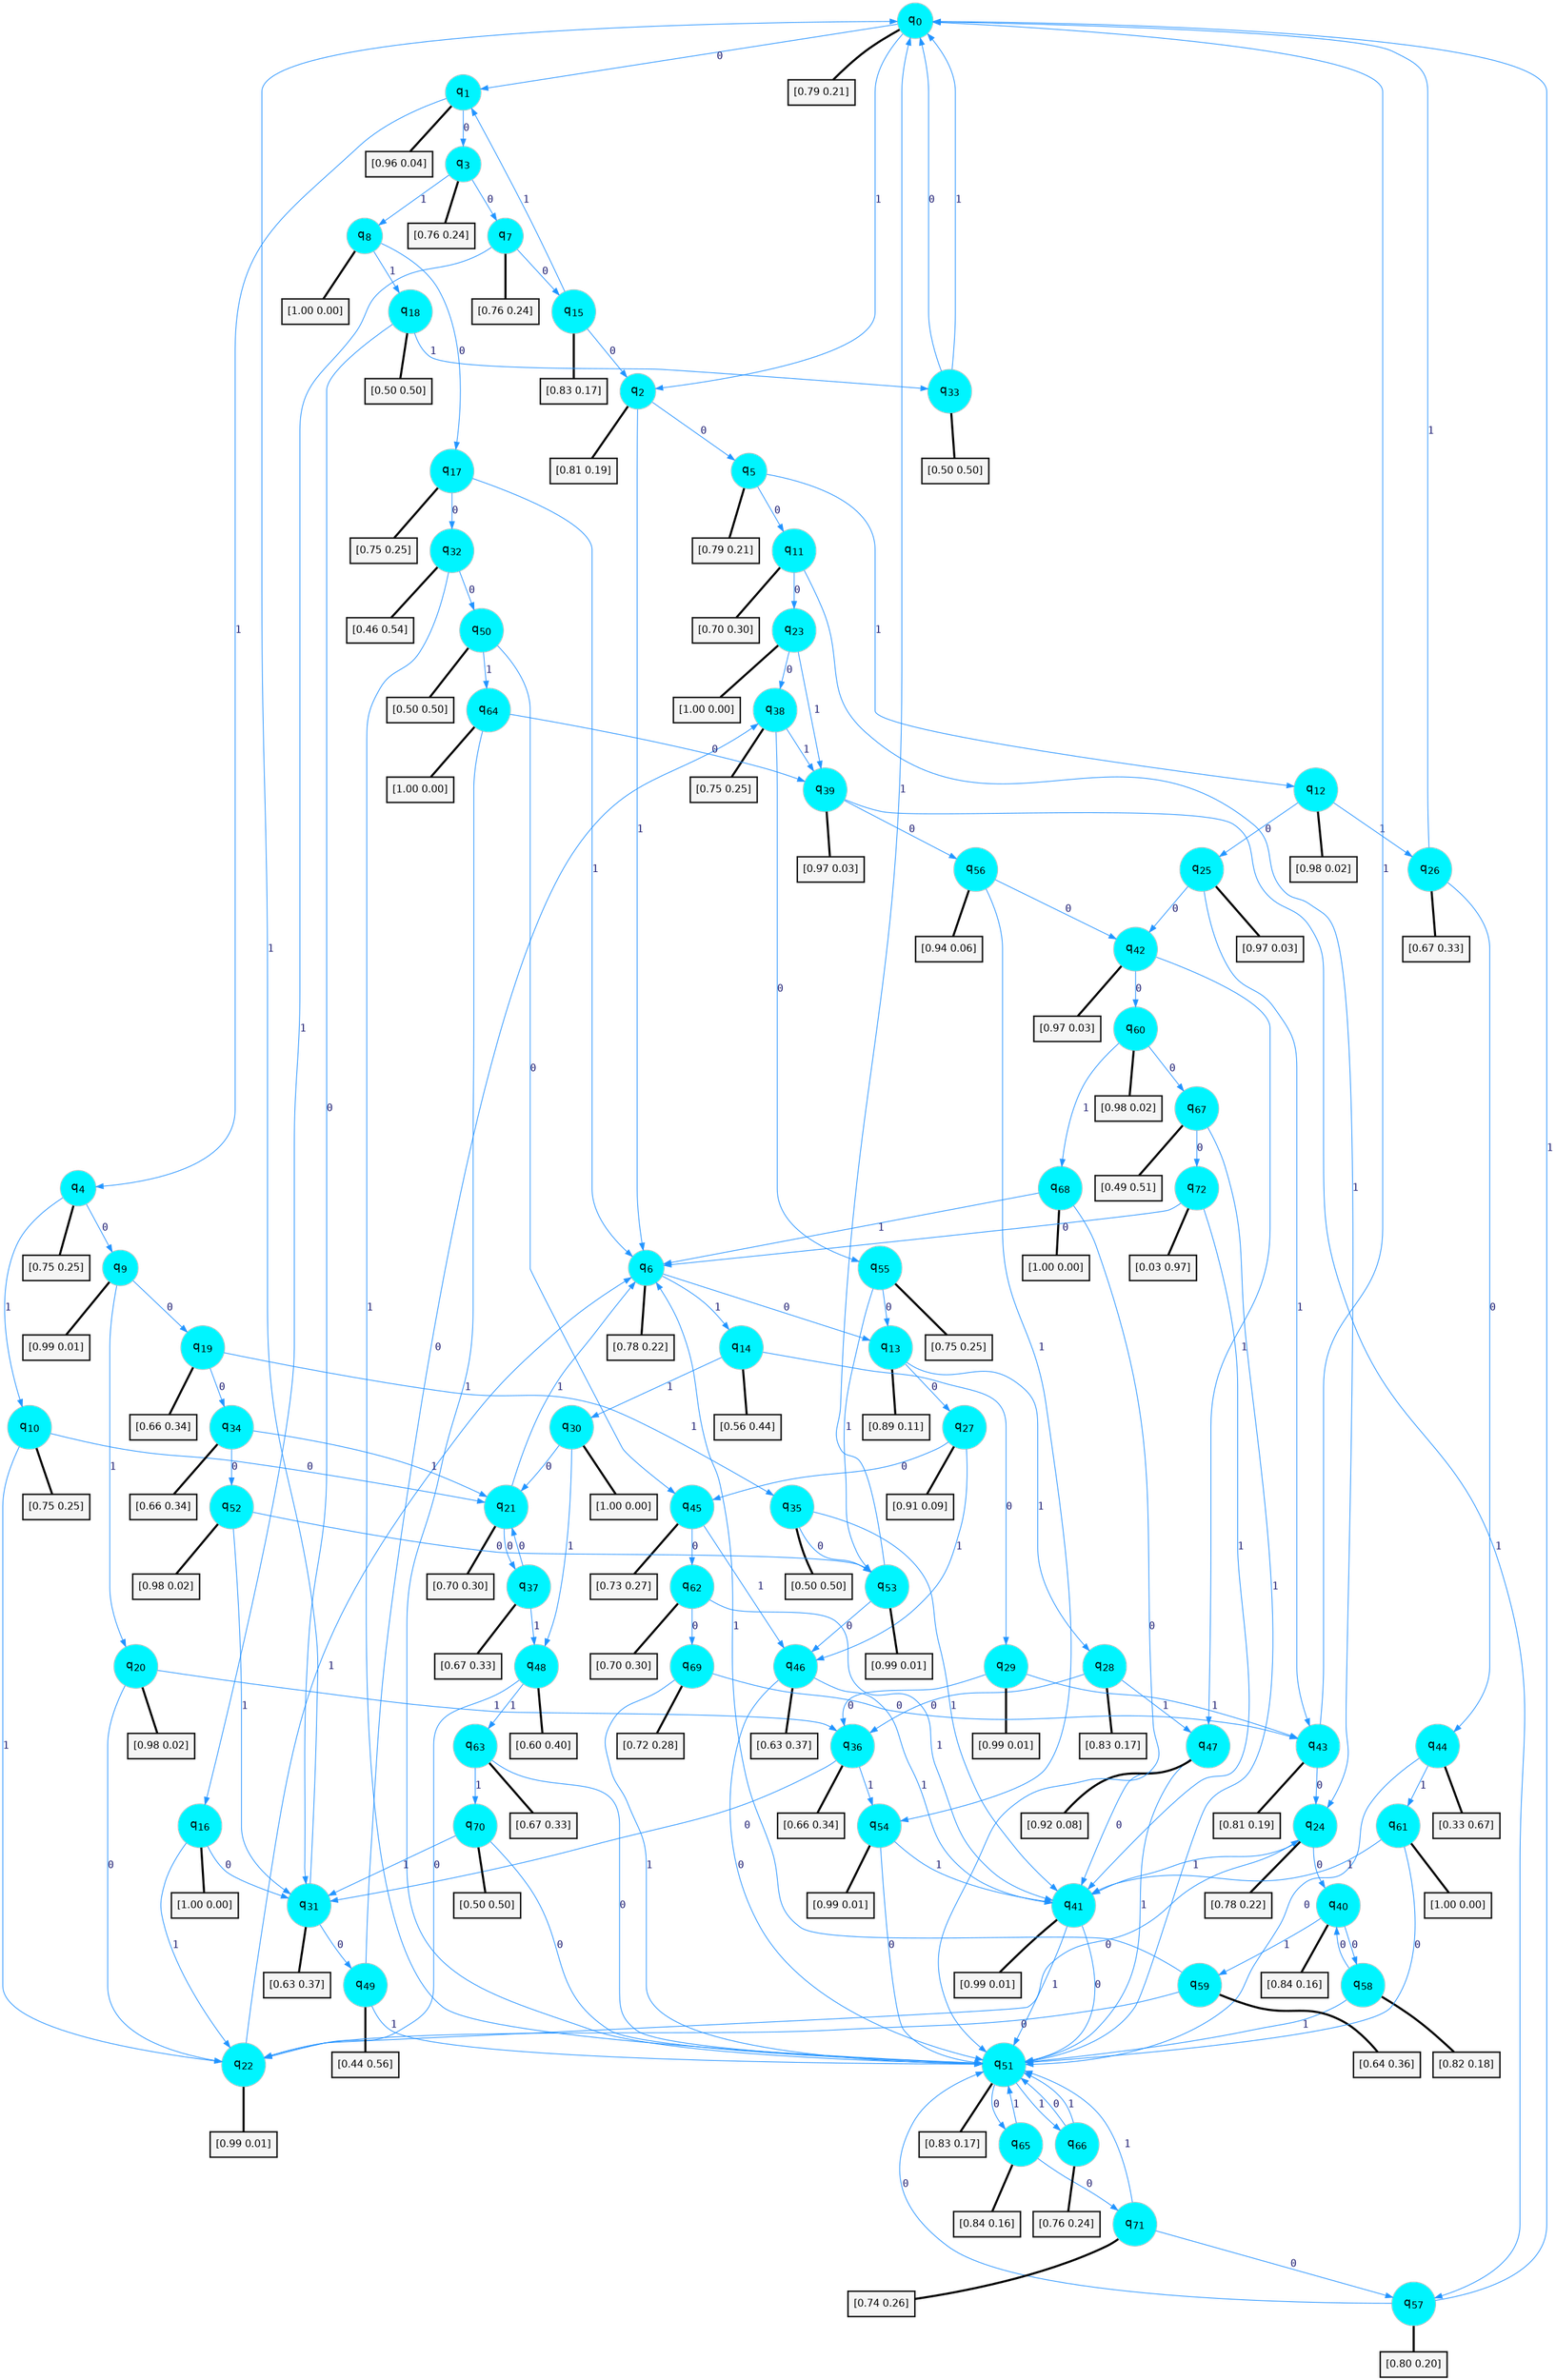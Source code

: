 digraph G {
graph [
bgcolor=transparent, dpi=300, rankdir=TD, size="40,25"];
node [
color=gray, fillcolor=turquoise1, fontcolor=black, fontname=Helvetica, fontsize=16, fontweight=bold, shape=circle, style=filled];
edge [
arrowsize=1, color=dodgerblue1, fontcolor=midnightblue, fontname=courier, fontweight=bold, penwidth=1, style=solid, weight=20];
0[label=<q<SUB>0</SUB>>];
1[label=<q<SUB>1</SUB>>];
2[label=<q<SUB>2</SUB>>];
3[label=<q<SUB>3</SUB>>];
4[label=<q<SUB>4</SUB>>];
5[label=<q<SUB>5</SUB>>];
6[label=<q<SUB>6</SUB>>];
7[label=<q<SUB>7</SUB>>];
8[label=<q<SUB>8</SUB>>];
9[label=<q<SUB>9</SUB>>];
10[label=<q<SUB>10</SUB>>];
11[label=<q<SUB>11</SUB>>];
12[label=<q<SUB>12</SUB>>];
13[label=<q<SUB>13</SUB>>];
14[label=<q<SUB>14</SUB>>];
15[label=<q<SUB>15</SUB>>];
16[label=<q<SUB>16</SUB>>];
17[label=<q<SUB>17</SUB>>];
18[label=<q<SUB>18</SUB>>];
19[label=<q<SUB>19</SUB>>];
20[label=<q<SUB>20</SUB>>];
21[label=<q<SUB>21</SUB>>];
22[label=<q<SUB>22</SUB>>];
23[label=<q<SUB>23</SUB>>];
24[label=<q<SUB>24</SUB>>];
25[label=<q<SUB>25</SUB>>];
26[label=<q<SUB>26</SUB>>];
27[label=<q<SUB>27</SUB>>];
28[label=<q<SUB>28</SUB>>];
29[label=<q<SUB>29</SUB>>];
30[label=<q<SUB>30</SUB>>];
31[label=<q<SUB>31</SUB>>];
32[label=<q<SUB>32</SUB>>];
33[label=<q<SUB>33</SUB>>];
34[label=<q<SUB>34</SUB>>];
35[label=<q<SUB>35</SUB>>];
36[label=<q<SUB>36</SUB>>];
37[label=<q<SUB>37</SUB>>];
38[label=<q<SUB>38</SUB>>];
39[label=<q<SUB>39</SUB>>];
40[label=<q<SUB>40</SUB>>];
41[label=<q<SUB>41</SUB>>];
42[label=<q<SUB>42</SUB>>];
43[label=<q<SUB>43</SUB>>];
44[label=<q<SUB>44</SUB>>];
45[label=<q<SUB>45</SUB>>];
46[label=<q<SUB>46</SUB>>];
47[label=<q<SUB>47</SUB>>];
48[label=<q<SUB>48</SUB>>];
49[label=<q<SUB>49</SUB>>];
50[label=<q<SUB>50</SUB>>];
51[label=<q<SUB>51</SUB>>];
52[label=<q<SUB>52</SUB>>];
53[label=<q<SUB>53</SUB>>];
54[label=<q<SUB>54</SUB>>];
55[label=<q<SUB>55</SUB>>];
56[label=<q<SUB>56</SUB>>];
57[label=<q<SUB>57</SUB>>];
58[label=<q<SUB>58</SUB>>];
59[label=<q<SUB>59</SUB>>];
60[label=<q<SUB>60</SUB>>];
61[label=<q<SUB>61</SUB>>];
62[label=<q<SUB>62</SUB>>];
63[label=<q<SUB>63</SUB>>];
64[label=<q<SUB>64</SUB>>];
65[label=<q<SUB>65</SUB>>];
66[label=<q<SUB>66</SUB>>];
67[label=<q<SUB>67</SUB>>];
68[label=<q<SUB>68</SUB>>];
69[label=<q<SUB>69</SUB>>];
70[label=<q<SUB>70</SUB>>];
71[label=<q<SUB>71</SUB>>];
72[label=<q<SUB>72</SUB>>];
73[label="[0.79 0.21]", shape=box,fontcolor=black, fontname=Helvetica, fontsize=14, penwidth=2, fillcolor=whitesmoke,color=black];
74[label="[0.96 0.04]", shape=box,fontcolor=black, fontname=Helvetica, fontsize=14, penwidth=2, fillcolor=whitesmoke,color=black];
75[label="[0.81 0.19]", shape=box,fontcolor=black, fontname=Helvetica, fontsize=14, penwidth=2, fillcolor=whitesmoke,color=black];
76[label="[0.76 0.24]", shape=box,fontcolor=black, fontname=Helvetica, fontsize=14, penwidth=2, fillcolor=whitesmoke,color=black];
77[label="[0.75 0.25]", shape=box,fontcolor=black, fontname=Helvetica, fontsize=14, penwidth=2, fillcolor=whitesmoke,color=black];
78[label="[0.79 0.21]", shape=box,fontcolor=black, fontname=Helvetica, fontsize=14, penwidth=2, fillcolor=whitesmoke,color=black];
79[label="[0.78 0.22]", shape=box,fontcolor=black, fontname=Helvetica, fontsize=14, penwidth=2, fillcolor=whitesmoke,color=black];
80[label="[0.76 0.24]", shape=box,fontcolor=black, fontname=Helvetica, fontsize=14, penwidth=2, fillcolor=whitesmoke,color=black];
81[label="[1.00 0.00]", shape=box,fontcolor=black, fontname=Helvetica, fontsize=14, penwidth=2, fillcolor=whitesmoke,color=black];
82[label="[0.99 0.01]", shape=box,fontcolor=black, fontname=Helvetica, fontsize=14, penwidth=2, fillcolor=whitesmoke,color=black];
83[label="[0.75 0.25]", shape=box,fontcolor=black, fontname=Helvetica, fontsize=14, penwidth=2, fillcolor=whitesmoke,color=black];
84[label="[0.70 0.30]", shape=box,fontcolor=black, fontname=Helvetica, fontsize=14, penwidth=2, fillcolor=whitesmoke,color=black];
85[label="[0.98 0.02]", shape=box,fontcolor=black, fontname=Helvetica, fontsize=14, penwidth=2, fillcolor=whitesmoke,color=black];
86[label="[0.89 0.11]", shape=box,fontcolor=black, fontname=Helvetica, fontsize=14, penwidth=2, fillcolor=whitesmoke,color=black];
87[label="[0.56 0.44]", shape=box,fontcolor=black, fontname=Helvetica, fontsize=14, penwidth=2, fillcolor=whitesmoke,color=black];
88[label="[0.83 0.17]", shape=box,fontcolor=black, fontname=Helvetica, fontsize=14, penwidth=2, fillcolor=whitesmoke,color=black];
89[label="[1.00 0.00]", shape=box,fontcolor=black, fontname=Helvetica, fontsize=14, penwidth=2, fillcolor=whitesmoke,color=black];
90[label="[0.75 0.25]", shape=box,fontcolor=black, fontname=Helvetica, fontsize=14, penwidth=2, fillcolor=whitesmoke,color=black];
91[label="[0.50 0.50]", shape=box,fontcolor=black, fontname=Helvetica, fontsize=14, penwidth=2, fillcolor=whitesmoke,color=black];
92[label="[0.66 0.34]", shape=box,fontcolor=black, fontname=Helvetica, fontsize=14, penwidth=2, fillcolor=whitesmoke,color=black];
93[label="[0.98 0.02]", shape=box,fontcolor=black, fontname=Helvetica, fontsize=14, penwidth=2, fillcolor=whitesmoke,color=black];
94[label="[0.70 0.30]", shape=box,fontcolor=black, fontname=Helvetica, fontsize=14, penwidth=2, fillcolor=whitesmoke,color=black];
95[label="[0.99 0.01]", shape=box,fontcolor=black, fontname=Helvetica, fontsize=14, penwidth=2, fillcolor=whitesmoke,color=black];
96[label="[1.00 0.00]", shape=box,fontcolor=black, fontname=Helvetica, fontsize=14, penwidth=2, fillcolor=whitesmoke,color=black];
97[label="[0.78 0.22]", shape=box,fontcolor=black, fontname=Helvetica, fontsize=14, penwidth=2, fillcolor=whitesmoke,color=black];
98[label="[0.97 0.03]", shape=box,fontcolor=black, fontname=Helvetica, fontsize=14, penwidth=2, fillcolor=whitesmoke,color=black];
99[label="[0.67 0.33]", shape=box,fontcolor=black, fontname=Helvetica, fontsize=14, penwidth=2, fillcolor=whitesmoke,color=black];
100[label="[0.91 0.09]", shape=box,fontcolor=black, fontname=Helvetica, fontsize=14, penwidth=2, fillcolor=whitesmoke,color=black];
101[label="[0.83 0.17]", shape=box,fontcolor=black, fontname=Helvetica, fontsize=14, penwidth=2, fillcolor=whitesmoke,color=black];
102[label="[0.99 0.01]", shape=box,fontcolor=black, fontname=Helvetica, fontsize=14, penwidth=2, fillcolor=whitesmoke,color=black];
103[label="[1.00 0.00]", shape=box,fontcolor=black, fontname=Helvetica, fontsize=14, penwidth=2, fillcolor=whitesmoke,color=black];
104[label="[0.63 0.37]", shape=box,fontcolor=black, fontname=Helvetica, fontsize=14, penwidth=2, fillcolor=whitesmoke,color=black];
105[label="[0.46 0.54]", shape=box,fontcolor=black, fontname=Helvetica, fontsize=14, penwidth=2, fillcolor=whitesmoke,color=black];
106[label="[0.50 0.50]", shape=box,fontcolor=black, fontname=Helvetica, fontsize=14, penwidth=2, fillcolor=whitesmoke,color=black];
107[label="[0.66 0.34]", shape=box,fontcolor=black, fontname=Helvetica, fontsize=14, penwidth=2, fillcolor=whitesmoke,color=black];
108[label="[0.50 0.50]", shape=box,fontcolor=black, fontname=Helvetica, fontsize=14, penwidth=2, fillcolor=whitesmoke,color=black];
109[label="[0.66 0.34]", shape=box,fontcolor=black, fontname=Helvetica, fontsize=14, penwidth=2, fillcolor=whitesmoke,color=black];
110[label="[0.67 0.33]", shape=box,fontcolor=black, fontname=Helvetica, fontsize=14, penwidth=2, fillcolor=whitesmoke,color=black];
111[label="[0.75 0.25]", shape=box,fontcolor=black, fontname=Helvetica, fontsize=14, penwidth=2, fillcolor=whitesmoke,color=black];
112[label="[0.97 0.03]", shape=box,fontcolor=black, fontname=Helvetica, fontsize=14, penwidth=2, fillcolor=whitesmoke,color=black];
113[label="[0.84 0.16]", shape=box,fontcolor=black, fontname=Helvetica, fontsize=14, penwidth=2, fillcolor=whitesmoke,color=black];
114[label="[0.99 0.01]", shape=box,fontcolor=black, fontname=Helvetica, fontsize=14, penwidth=2, fillcolor=whitesmoke,color=black];
115[label="[0.97 0.03]", shape=box,fontcolor=black, fontname=Helvetica, fontsize=14, penwidth=2, fillcolor=whitesmoke,color=black];
116[label="[0.81 0.19]", shape=box,fontcolor=black, fontname=Helvetica, fontsize=14, penwidth=2, fillcolor=whitesmoke,color=black];
117[label="[0.33 0.67]", shape=box,fontcolor=black, fontname=Helvetica, fontsize=14, penwidth=2, fillcolor=whitesmoke,color=black];
118[label="[0.73 0.27]", shape=box,fontcolor=black, fontname=Helvetica, fontsize=14, penwidth=2, fillcolor=whitesmoke,color=black];
119[label="[0.63 0.37]", shape=box,fontcolor=black, fontname=Helvetica, fontsize=14, penwidth=2, fillcolor=whitesmoke,color=black];
120[label="[0.92 0.08]", shape=box,fontcolor=black, fontname=Helvetica, fontsize=14, penwidth=2, fillcolor=whitesmoke,color=black];
121[label="[0.60 0.40]", shape=box,fontcolor=black, fontname=Helvetica, fontsize=14, penwidth=2, fillcolor=whitesmoke,color=black];
122[label="[0.44 0.56]", shape=box,fontcolor=black, fontname=Helvetica, fontsize=14, penwidth=2, fillcolor=whitesmoke,color=black];
123[label="[0.50 0.50]", shape=box,fontcolor=black, fontname=Helvetica, fontsize=14, penwidth=2, fillcolor=whitesmoke,color=black];
124[label="[0.83 0.17]", shape=box,fontcolor=black, fontname=Helvetica, fontsize=14, penwidth=2, fillcolor=whitesmoke,color=black];
125[label="[0.98 0.02]", shape=box,fontcolor=black, fontname=Helvetica, fontsize=14, penwidth=2, fillcolor=whitesmoke,color=black];
126[label="[0.99 0.01]", shape=box,fontcolor=black, fontname=Helvetica, fontsize=14, penwidth=2, fillcolor=whitesmoke,color=black];
127[label="[0.99 0.01]", shape=box,fontcolor=black, fontname=Helvetica, fontsize=14, penwidth=2, fillcolor=whitesmoke,color=black];
128[label="[0.75 0.25]", shape=box,fontcolor=black, fontname=Helvetica, fontsize=14, penwidth=2, fillcolor=whitesmoke,color=black];
129[label="[0.94 0.06]", shape=box,fontcolor=black, fontname=Helvetica, fontsize=14, penwidth=2, fillcolor=whitesmoke,color=black];
130[label="[0.80 0.20]", shape=box,fontcolor=black, fontname=Helvetica, fontsize=14, penwidth=2, fillcolor=whitesmoke,color=black];
131[label="[0.82 0.18]", shape=box,fontcolor=black, fontname=Helvetica, fontsize=14, penwidth=2, fillcolor=whitesmoke,color=black];
132[label="[0.64 0.36]", shape=box,fontcolor=black, fontname=Helvetica, fontsize=14, penwidth=2, fillcolor=whitesmoke,color=black];
133[label="[0.98 0.02]", shape=box,fontcolor=black, fontname=Helvetica, fontsize=14, penwidth=2, fillcolor=whitesmoke,color=black];
134[label="[1.00 0.00]", shape=box,fontcolor=black, fontname=Helvetica, fontsize=14, penwidth=2, fillcolor=whitesmoke,color=black];
135[label="[0.70 0.30]", shape=box,fontcolor=black, fontname=Helvetica, fontsize=14, penwidth=2, fillcolor=whitesmoke,color=black];
136[label="[0.67 0.33]", shape=box,fontcolor=black, fontname=Helvetica, fontsize=14, penwidth=2, fillcolor=whitesmoke,color=black];
137[label="[1.00 0.00]", shape=box,fontcolor=black, fontname=Helvetica, fontsize=14, penwidth=2, fillcolor=whitesmoke,color=black];
138[label="[0.84 0.16]", shape=box,fontcolor=black, fontname=Helvetica, fontsize=14, penwidth=2, fillcolor=whitesmoke,color=black];
139[label="[0.76 0.24]", shape=box,fontcolor=black, fontname=Helvetica, fontsize=14, penwidth=2, fillcolor=whitesmoke,color=black];
140[label="[0.49 0.51]", shape=box,fontcolor=black, fontname=Helvetica, fontsize=14, penwidth=2, fillcolor=whitesmoke,color=black];
141[label="[1.00 0.00]", shape=box,fontcolor=black, fontname=Helvetica, fontsize=14, penwidth=2, fillcolor=whitesmoke,color=black];
142[label="[0.72 0.28]", shape=box,fontcolor=black, fontname=Helvetica, fontsize=14, penwidth=2, fillcolor=whitesmoke,color=black];
143[label="[0.50 0.50]", shape=box,fontcolor=black, fontname=Helvetica, fontsize=14, penwidth=2, fillcolor=whitesmoke,color=black];
144[label="[0.74 0.26]", shape=box,fontcolor=black, fontname=Helvetica, fontsize=14, penwidth=2, fillcolor=whitesmoke,color=black];
145[label="[0.03 0.97]", shape=box,fontcolor=black, fontname=Helvetica, fontsize=14, penwidth=2, fillcolor=whitesmoke,color=black];
0->1 [label=0];
0->2 [label=1];
0->73 [arrowhead=none, penwidth=3,color=black];
1->3 [label=0];
1->4 [label=1];
1->74 [arrowhead=none, penwidth=3,color=black];
2->5 [label=0];
2->6 [label=1];
2->75 [arrowhead=none, penwidth=3,color=black];
3->7 [label=0];
3->8 [label=1];
3->76 [arrowhead=none, penwidth=3,color=black];
4->9 [label=0];
4->10 [label=1];
4->77 [arrowhead=none, penwidth=3,color=black];
5->11 [label=0];
5->12 [label=1];
5->78 [arrowhead=none, penwidth=3,color=black];
6->13 [label=0];
6->14 [label=1];
6->79 [arrowhead=none, penwidth=3,color=black];
7->15 [label=0];
7->16 [label=1];
7->80 [arrowhead=none, penwidth=3,color=black];
8->17 [label=0];
8->18 [label=1];
8->81 [arrowhead=none, penwidth=3,color=black];
9->19 [label=0];
9->20 [label=1];
9->82 [arrowhead=none, penwidth=3,color=black];
10->21 [label=0];
10->22 [label=1];
10->83 [arrowhead=none, penwidth=3,color=black];
11->23 [label=0];
11->24 [label=1];
11->84 [arrowhead=none, penwidth=3,color=black];
12->25 [label=0];
12->26 [label=1];
12->85 [arrowhead=none, penwidth=3,color=black];
13->27 [label=0];
13->28 [label=1];
13->86 [arrowhead=none, penwidth=3,color=black];
14->29 [label=0];
14->30 [label=1];
14->87 [arrowhead=none, penwidth=3,color=black];
15->2 [label=0];
15->1 [label=1];
15->88 [arrowhead=none, penwidth=3,color=black];
16->31 [label=0];
16->22 [label=1];
16->89 [arrowhead=none, penwidth=3,color=black];
17->32 [label=0];
17->6 [label=1];
17->90 [arrowhead=none, penwidth=3,color=black];
18->31 [label=0];
18->33 [label=1];
18->91 [arrowhead=none, penwidth=3,color=black];
19->34 [label=0];
19->35 [label=1];
19->92 [arrowhead=none, penwidth=3,color=black];
20->22 [label=0];
20->36 [label=1];
20->93 [arrowhead=none, penwidth=3,color=black];
21->37 [label=0];
21->6 [label=1];
21->94 [arrowhead=none, penwidth=3,color=black];
22->24 [label=0];
22->6 [label=1];
22->95 [arrowhead=none, penwidth=3,color=black];
23->38 [label=0];
23->39 [label=1];
23->96 [arrowhead=none, penwidth=3,color=black];
24->40 [label=0];
24->41 [label=1];
24->97 [arrowhead=none, penwidth=3,color=black];
25->42 [label=0];
25->43 [label=1];
25->98 [arrowhead=none, penwidth=3,color=black];
26->44 [label=0];
26->0 [label=1];
26->99 [arrowhead=none, penwidth=3,color=black];
27->45 [label=0];
27->46 [label=1];
27->100 [arrowhead=none, penwidth=3,color=black];
28->36 [label=0];
28->47 [label=1];
28->101 [arrowhead=none, penwidth=3,color=black];
29->36 [label=0];
29->43 [label=1];
29->102 [arrowhead=none, penwidth=3,color=black];
30->21 [label=0];
30->48 [label=1];
30->103 [arrowhead=none, penwidth=3,color=black];
31->49 [label=0];
31->0 [label=1];
31->104 [arrowhead=none, penwidth=3,color=black];
32->50 [label=0];
32->51 [label=1];
32->105 [arrowhead=none, penwidth=3,color=black];
33->0 [label=0];
33->0 [label=1];
33->106 [arrowhead=none, penwidth=3,color=black];
34->52 [label=0];
34->21 [label=1];
34->107 [arrowhead=none, penwidth=3,color=black];
35->53 [label=0];
35->41 [label=1];
35->108 [arrowhead=none, penwidth=3,color=black];
36->31 [label=0];
36->54 [label=1];
36->109 [arrowhead=none, penwidth=3,color=black];
37->21 [label=0];
37->48 [label=1];
37->110 [arrowhead=none, penwidth=3,color=black];
38->55 [label=0];
38->39 [label=1];
38->111 [arrowhead=none, penwidth=3,color=black];
39->56 [label=0];
39->57 [label=1];
39->112 [arrowhead=none, penwidth=3,color=black];
40->58 [label=0];
40->59 [label=1];
40->113 [arrowhead=none, penwidth=3,color=black];
41->51 [label=0];
41->51 [label=1];
41->114 [arrowhead=none, penwidth=3,color=black];
42->60 [label=0];
42->47 [label=1];
42->115 [arrowhead=none, penwidth=3,color=black];
43->24 [label=0];
43->0 [label=1];
43->116 [arrowhead=none, penwidth=3,color=black];
44->51 [label=0];
44->61 [label=1];
44->117 [arrowhead=none, penwidth=3,color=black];
45->62 [label=0];
45->46 [label=1];
45->118 [arrowhead=none, penwidth=3,color=black];
46->51 [label=0];
46->41 [label=1];
46->119 [arrowhead=none, penwidth=3,color=black];
47->41 [label=0];
47->51 [label=1];
47->120 [arrowhead=none, penwidth=3,color=black];
48->22 [label=0];
48->63 [label=1];
48->121 [arrowhead=none, penwidth=3,color=black];
49->38 [label=0];
49->51 [label=1];
49->122 [arrowhead=none, penwidth=3,color=black];
50->45 [label=0];
50->64 [label=1];
50->123 [arrowhead=none, penwidth=3,color=black];
51->65 [label=0];
51->66 [label=1];
51->124 [arrowhead=none, penwidth=3,color=black];
52->53 [label=0];
52->31 [label=1];
52->125 [arrowhead=none, penwidth=3,color=black];
53->46 [label=0];
53->0 [label=1];
53->126 [arrowhead=none, penwidth=3,color=black];
54->51 [label=0];
54->41 [label=1];
54->127 [arrowhead=none, penwidth=3,color=black];
55->13 [label=0];
55->53 [label=1];
55->128 [arrowhead=none, penwidth=3,color=black];
56->42 [label=0];
56->54 [label=1];
56->129 [arrowhead=none, penwidth=3,color=black];
57->51 [label=0];
57->0 [label=1];
57->130 [arrowhead=none, penwidth=3,color=black];
58->40 [label=0];
58->51 [label=1];
58->131 [arrowhead=none, penwidth=3,color=black];
59->22 [label=0];
59->6 [label=1];
59->132 [arrowhead=none, penwidth=3,color=black];
60->67 [label=0];
60->68 [label=1];
60->133 [arrowhead=none, penwidth=3,color=black];
61->51 [label=0];
61->41 [label=1];
61->134 [arrowhead=none, penwidth=3,color=black];
62->69 [label=0];
62->41 [label=1];
62->135 [arrowhead=none, penwidth=3,color=black];
63->51 [label=0];
63->70 [label=1];
63->136 [arrowhead=none, penwidth=3,color=black];
64->39 [label=0];
64->51 [label=1];
64->137 [arrowhead=none, penwidth=3,color=black];
65->71 [label=0];
65->51 [label=1];
65->138 [arrowhead=none, penwidth=3,color=black];
66->51 [label=0];
66->51 [label=1];
66->139 [arrowhead=none, penwidth=3,color=black];
67->72 [label=0];
67->51 [label=1];
67->140 [arrowhead=none, penwidth=3,color=black];
68->51 [label=0];
68->6 [label=1];
68->141 [arrowhead=none, penwidth=3,color=black];
69->43 [label=0];
69->51 [label=1];
69->142 [arrowhead=none, penwidth=3,color=black];
70->51 [label=0];
70->31 [label=1];
70->143 [arrowhead=none, penwidth=3,color=black];
71->57 [label=0];
71->51 [label=1];
71->144 [arrowhead=none, penwidth=3,color=black];
72->6 [label=0];
72->41 [label=1];
72->145 [arrowhead=none, penwidth=3,color=black];
}
